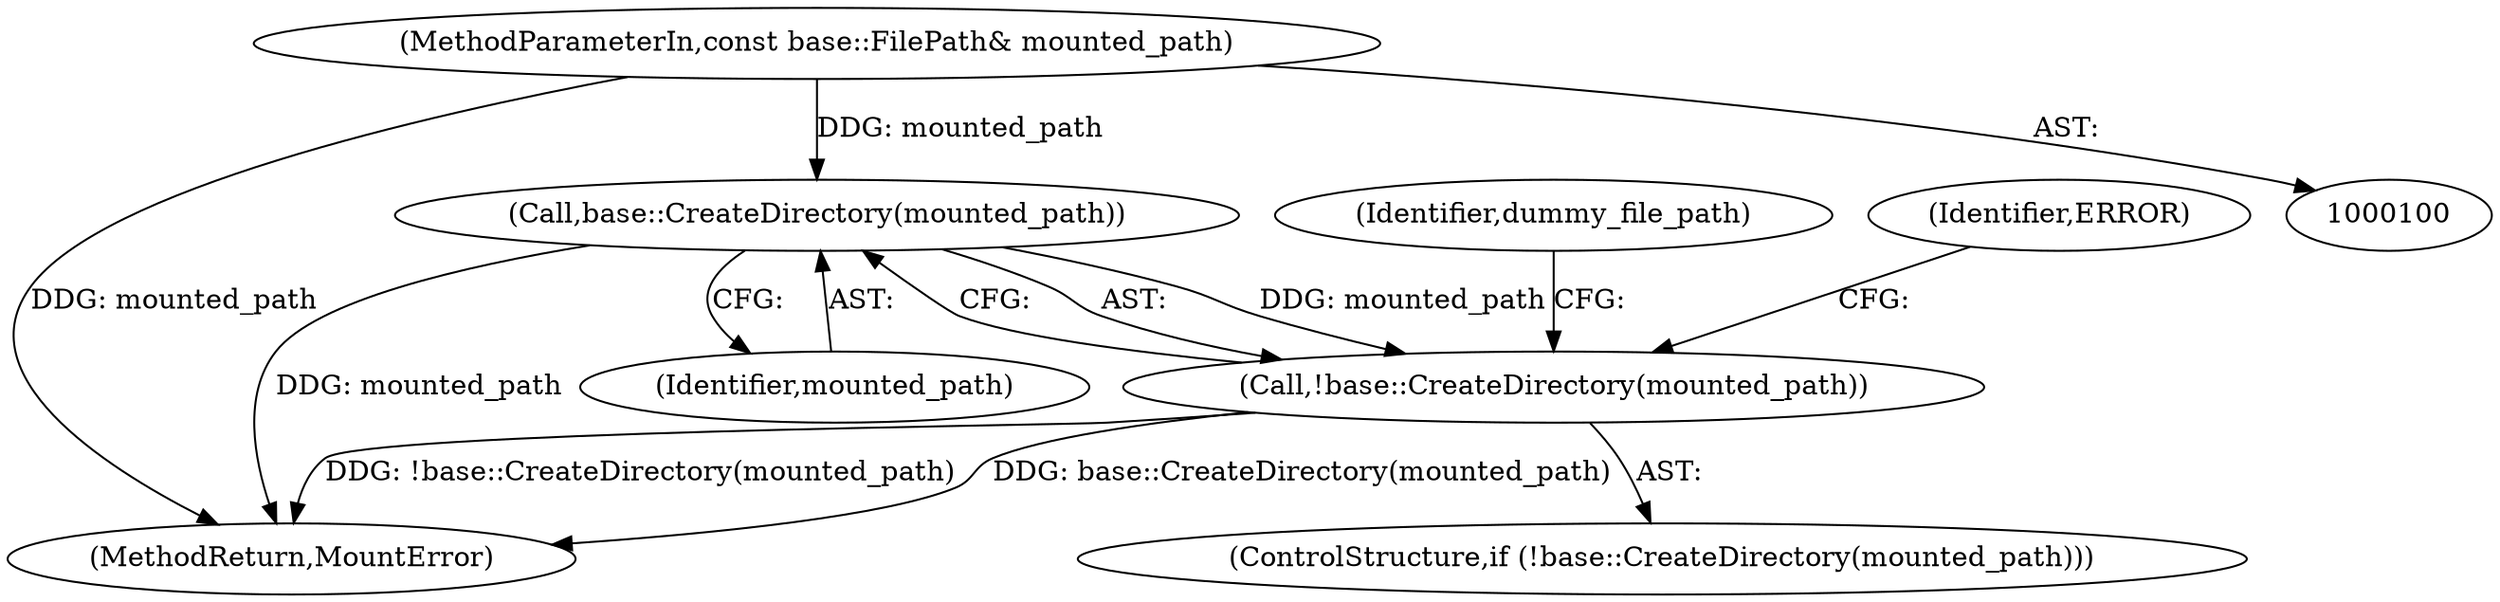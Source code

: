 digraph "1_Chrome_7e995b26a5a503adefc0ad40435f7e16a45434c2_2@del" {
"1000102" [label="(MethodParameterIn,const base::FilePath& mounted_path)"];
"1000110" [label="(Call,base::CreateDirectory(mounted_path))"];
"1000109" [label="(Call,!base::CreateDirectory(mounted_path))"];
"1000110" [label="(Call,base::CreateDirectory(mounted_path))"];
"1000154" [label="(MethodReturn,MountError)"];
"1000102" [label="(MethodParameterIn,const base::FilePath& mounted_path)"];
"1000123" [label="(Identifier,dummy_file_path)"];
"1000111" [label="(Identifier,mounted_path)"];
"1000115" [label="(Identifier,ERROR)"];
"1000109" [label="(Call,!base::CreateDirectory(mounted_path))"];
"1000108" [label="(ControlStructure,if (!base::CreateDirectory(mounted_path)))"];
"1000102" -> "1000100"  [label="AST: "];
"1000102" -> "1000154"  [label="DDG: mounted_path"];
"1000102" -> "1000110"  [label="DDG: mounted_path"];
"1000110" -> "1000109"  [label="AST: "];
"1000110" -> "1000111"  [label="CFG: "];
"1000111" -> "1000110"  [label="AST: "];
"1000109" -> "1000110"  [label="CFG: "];
"1000110" -> "1000154"  [label="DDG: mounted_path"];
"1000110" -> "1000109"  [label="DDG: mounted_path"];
"1000109" -> "1000108"  [label="AST: "];
"1000115" -> "1000109"  [label="CFG: "];
"1000123" -> "1000109"  [label="CFG: "];
"1000109" -> "1000154"  [label="DDG: !base::CreateDirectory(mounted_path)"];
"1000109" -> "1000154"  [label="DDG: base::CreateDirectory(mounted_path)"];
}
